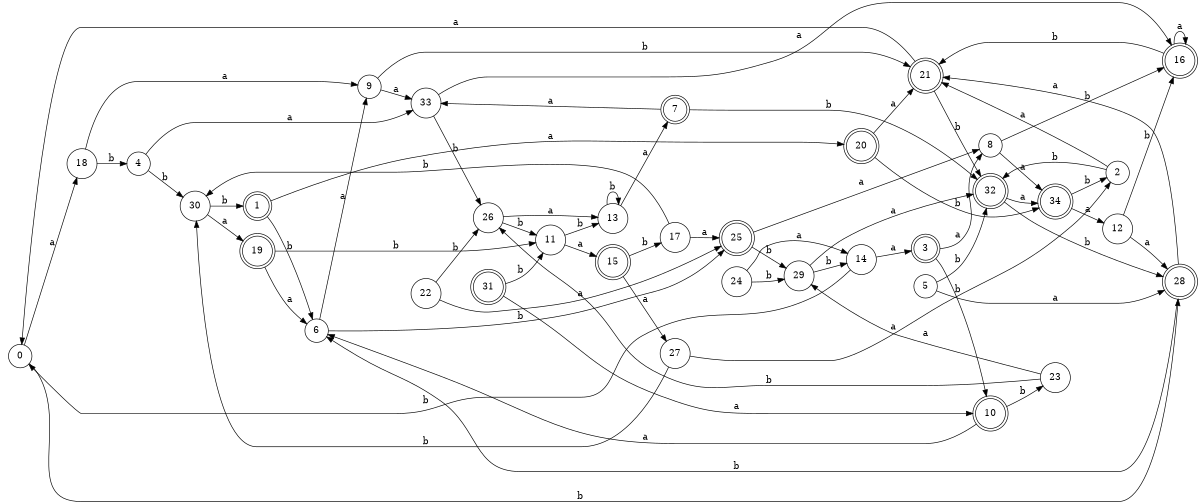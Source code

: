digraph n28_1 {
__start0 [label="" shape="none"];

rankdir=LR;
size="8,5";

s0 [style="filled", color="black", fillcolor="white" shape="circle", label="0"];
s1 [style="rounded,filled", color="black", fillcolor="white" shape="doublecircle", label="1"];
s2 [style="filled", color="black", fillcolor="white" shape="circle", label="2"];
s3 [style="rounded,filled", color="black", fillcolor="white" shape="doublecircle", label="3"];
s4 [style="filled", color="black", fillcolor="white" shape="circle", label="4"];
s5 [style="filled", color="black", fillcolor="white" shape="circle", label="5"];
s6 [style="filled", color="black", fillcolor="white" shape="circle", label="6"];
s7 [style="rounded,filled", color="black", fillcolor="white" shape="doublecircle", label="7"];
s8 [style="filled", color="black", fillcolor="white" shape="circle", label="8"];
s9 [style="filled", color="black", fillcolor="white" shape="circle", label="9"];
s10 [style="rounded,filled", color="black", fillcolor="white" shape="doublecircle", label="10"];
s11 [style="filled", color="black", fillcolor="white" shape="circle", label="11"];
s12 [style="filled", color="black", fillcolor="white" shape="circle", label="12"];
s13 [style="filled", color="black", fillcolor="white" shape="circle", label="13"];
s14 [style="filled", color="black", fillcolor="white" shape="circle", label="14"];
s15 [style="rounded,filled", color="black", fillcolor="white" shape="doublecircle", label="15"];
s16 [style="rounded,filled", color="black", fillcolor="white" shape="doublecircle", label="16"];
s17 [style="filled", color="black", fillcolor="white" shape="circle", label="17"];
s18 [style="filled", color="black", fillcolor="white" shape="circle", label="18"];
s19 [style="rounded,filled", color="black", fillcolor="white" shape="doublecircle", label="19"];
s20 [style="rounded,filled", color="black", fillcolor="white" shape="doublecircle", label="20"];
s21 [style="rounded,filled", color="black", fillcolor="white" shape="doublecircle", label="21"];
s22 [style="filled", color="black", fillcolor="white" shape="circle", label="22"];
s23 [style="filled", color="black", fillcolor="white" shape="circle", label="23"];
s24 [style="filled", color="black", fillcolor="white" shape="circle", label="24"];
s25 [style="rounded,filled", color="black", fillcolor="white" shape="doublecircle", label="25"];
s26 [style="filled", color="black", fillcolor="white" shape="circle", label="26"];
s27 [style="filled", color="black", fillcolor="white" shape="circle", label="27"];
s28 [style="rounded,filled", color="black", fillcolor="white" shape="doublecircle", label="28"];
s29 [style="filled", color="black", fillcolor="white" shape="circle", label="29"];
s30 [style="filled", color="black", fillcolor="white" shape="circle", label="30"];
s31 [style="rounded,filled", color="black", fillcolor="white" shape="doublecircle", label="31"];
s32 [style="rounded,filled", color="black", fillcolor="white" shape="doublecircle", label="32"];
s33 [style="filled", color="black", fillcolor="white" shape="circle", label="33"];
s34 [style="rounded,filled", color="black", fillcolor="white" shape="doublecircle", label="34"];
s0 -> s18 [label="a"];
s0 -> s28 [label="b"];
s1 -> s20 [label="a"];
s1 -> s6 [label="b"];
s2 -> s21 [label="a"];
s2 -> s32 [label="b"];
s3 -> s8 [label="a"];
s3 -> s10 [label="b"];
s4 -> s33 [label="a"];
s4 -> s30 [label="b"];
s5 -> s28 [label="a"];
s5 -> s32 [label="b"];
s6 -> s9 [label="a"];
s6 -> s25 [label="b"];
s7 -> s33 [label="a"];
s7 -> s32 [label="b"];
s8 -> s34 [label="a"];
s8 -> s16 [label="b"];
s9 -> s33 [label="a"];
s9 -> s21 [label="b"];
s10 -> s6 [label="a"];
s10 -> s23 [label="b"];
s11 -> s15 [label="a"];
s11 -> s13 [label="b"];
s12 -> s28 [label="a"];
s12 -> s16 [label="b"];
s13 -> s7 [label="a"];
s13 -> s13 [label="b"];
s14 -> s3 [label="a"];
s14 -> s0 [label="b"];
s15 -> s27 [label="a"];
s15 -> s17 [label="b"];
s16 -> s16 [label="a"];
s16 -> s21 [label="b"];
s17 -> s25 [label="a"];
s17 -> s30 [label="b"];
s18 -> s9 [label="a"];
s18 -> s4 [label="b"];
s19 -> s6 [label="a"];
s19 -> s11 [label="b"];
s20 -> s21 [label="a"];
s20 -> s34 [label="b"];
s21 -> s0 [label="a"];
s21 -> s32 [label="b"];
s22 -> s25 [label="a"];
s22 -> s26 [label="b"];
s23 -> s29 [label="a"];
s23 -> s26 [label="b"];
s24 -> s14 [label="a"];
s24 -> s29 [label="b"];
s25 -> s8 [label="a"];
s25 -> s29 [label="b"];
s26 -> s13 [label="a"];
s26 -> s11 [label="b"];
s27 -> s2 [label="a"];
s27 -> s30 [label="b"];
s28 -> s21 [label="a"];
s28 -> s6 [label="b"];
s29 -> s32 [label="a"];
s29 -> s14 [label="b"];
s30 -> s19 [label="a"];
s30 -> s1 [label="b"];
s31 -> s10 [label="a"];
s31 -> s11 [label="b"];
s32 -> s34 [label="a"];
s32 -> s28 [label="b"];
s33 -> s16 [label="a"];
s33 -> s26 [label="b"];
s34 -> s12 [label="a"];
s34 -> s2 [label="b"];

}